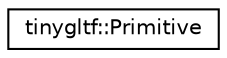 digraph "Graphical Class Hierarchy"
{
  edge [fontname="Helvetica",fontsize="10",labelfontname="Helvetica",labelfontsize="10"];
  node [fontname="Helvetica",fontsize="10",shape=record];
  rankdir="LR";
  Node0 [label="tinygltf::Primitive",height=0.2,width=0.4,color="black", fillcolor="white", style="filled",URL="$structtinygltf_1_1Primitive.html"];
}
